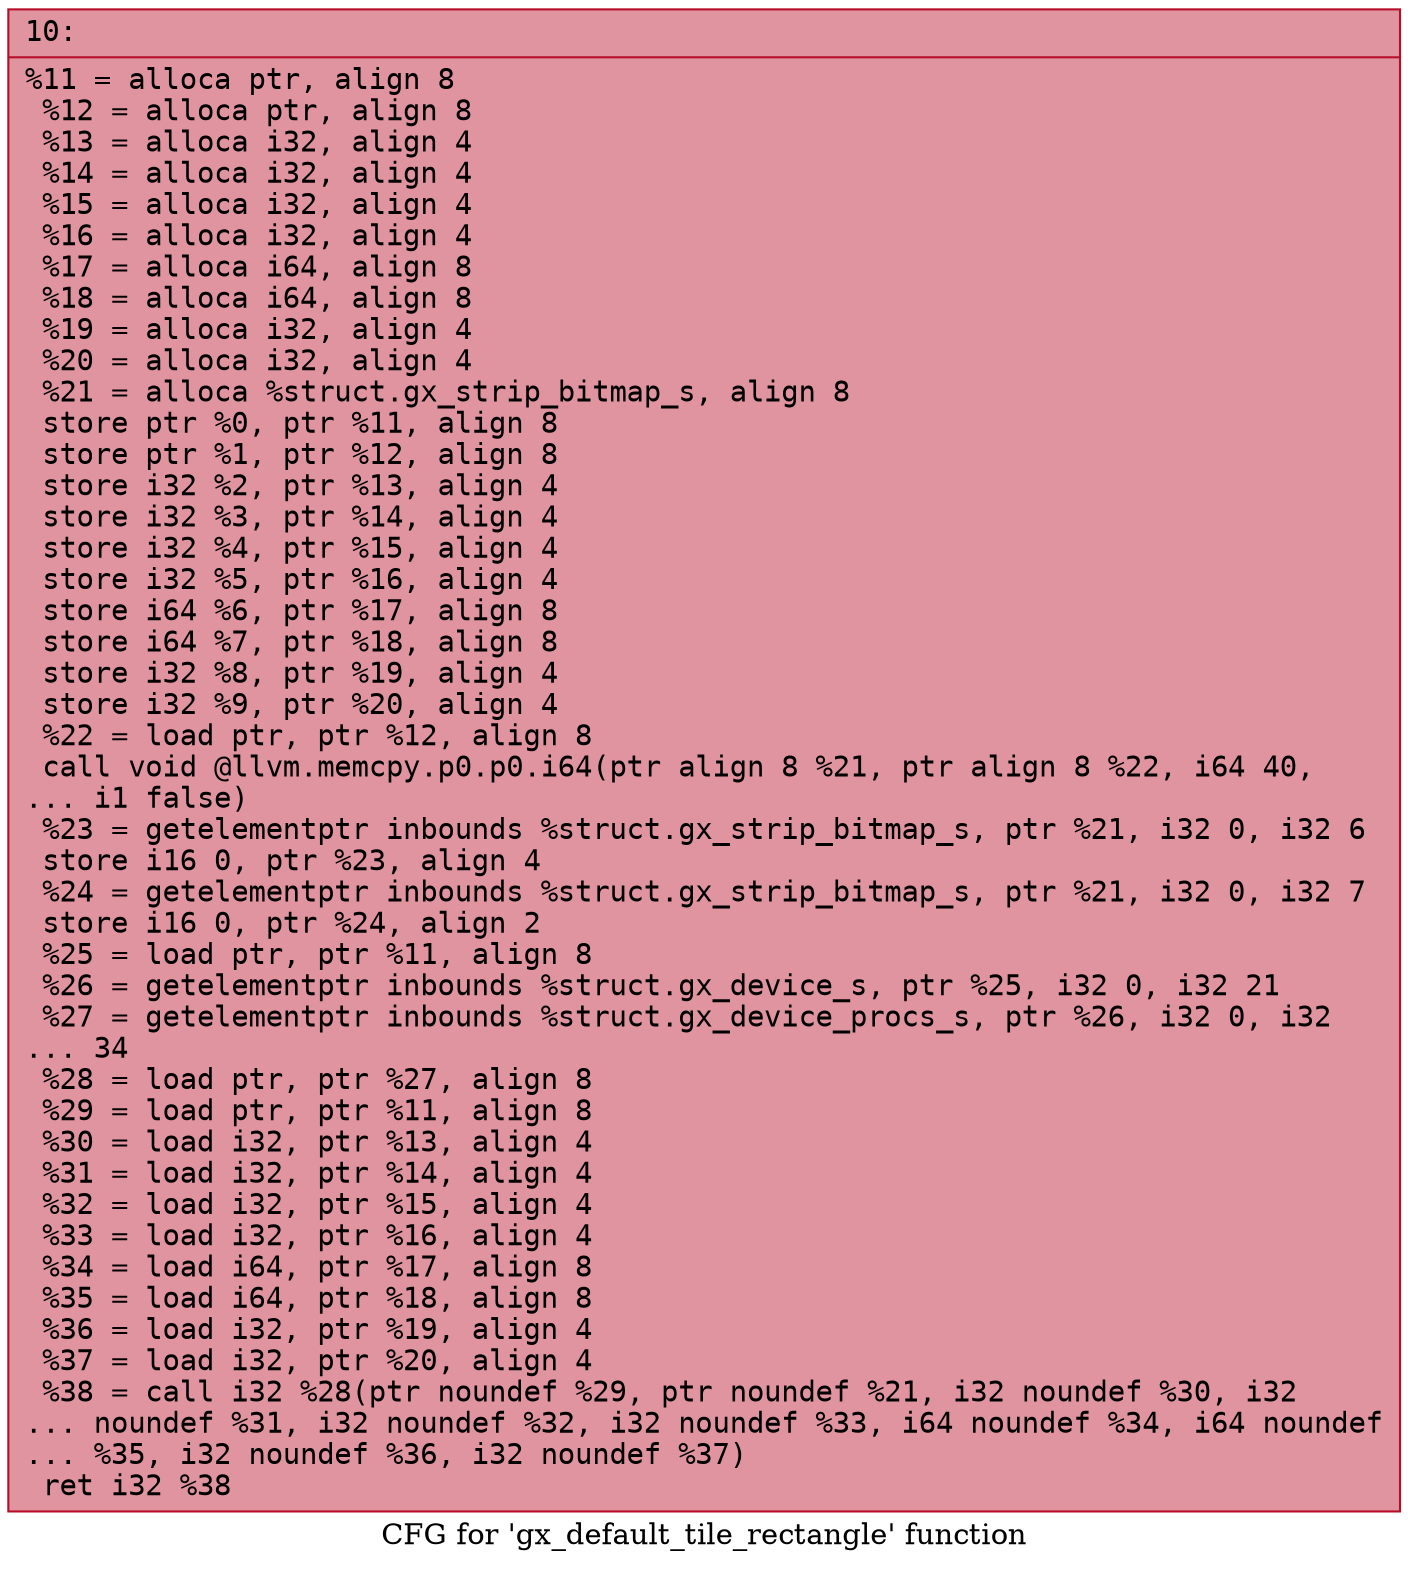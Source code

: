 digraph "CFG for 'gx_default_tile_rectangle' function" {
	label="CFG for 'gx_default_tile_rectangle' function";

	Node0x60000005fc50 [shape=record,color="#b70d28ff", style=filled, fillcolor="#b70d2870" fontname="Courier",label="{10:\l|  %11 = alloca ptr, align 8\l  %12 = alloca ptr, align 8\l  %13 = alloca i32, align 4\l  %14 = alloca i32, align 4\l  %15 = alloca i32, align 4\l  %16 = alloca i32, align 4\l  %17 = alloca i64, align 8\l  %18 = alloca i64, align 8\l  %19 = alloca i32, align 4\l  %20 = alloca i32, align 4\l  %21 = alloca %struct.gx_strip_bitmap_s, align 8\l  store ptr %0, ptr %11, align 8\l  store ptr %1, ptr %12, align 8\l  store i32 %2, ptr %13, align 4\l  store i32 %3, ptr %14, align 4\l  store i32 %4, ptr %15, align 4\l  store i32 %5, ptr %16, align 4\l  store i64 %6, ptr %17, align 8\l  store i64 %7, ptr %18, align 8\l  store i32 %8, ptr %19, align 4\l  store i32 %9, ptr %20, align 4\l  %22 = load ptr, ptr %12, align 8\l  call void @llvm.memcpy.p0.p0.i64(ptr align 8 %21, ptr align 8 %22, i64 40,\l... i1 false)\l  %23 = getelementptr inbounds %struct.gx_strip_bitmap_s, ptr %21, i32 0, i32 6\l  store i16 0, ptr %23, align 4\l  %24 = getelementptr inbounds %struct.gx_strip_bitmap_s, ptr %21, i32 0, i32 7\l  store i16 0, ptr %24, align 2\l  %25 = load ptr, ptr %11, align 8\l  %26 = getelementptr inbounds %struct.gx_device_s, ptr %25, i32 0, i32 21\l  %27 = getelementptr inbounds %struct.gx_device_procs_s, ptr %26, i32 0, i32\l... 34\l  %28 = load ptr, ptr %27, align 8\l  %29 = load ptr, ptr %11, align 8\l  %30 = load i32, ptr %13, align 4\l  %31 = load i32, ptr %14, align 4\l  %32 = load i32, ptr %15, align 4\l  %33 = load i32, ptr %16, align 4\l  %34 = load i64, ptr %17, align 8\l  %35 = load i64, ptr %18, align 8\l  %36 = load i32, ptr %19, align 4\l  %37 = load i32, ptr %20, align 4\l  %38 = call i32 %28(ptr noundef %29, ptr noundef %21, i32 noundef %30, i32\l... noundef %31, i32 noundef %32, i32 noundef %33, i64 noundef %34, i64 noundef\l... %35, i32 noundef %36, i32 noundef %37)\l  ret i32 %38\l}"];
}
